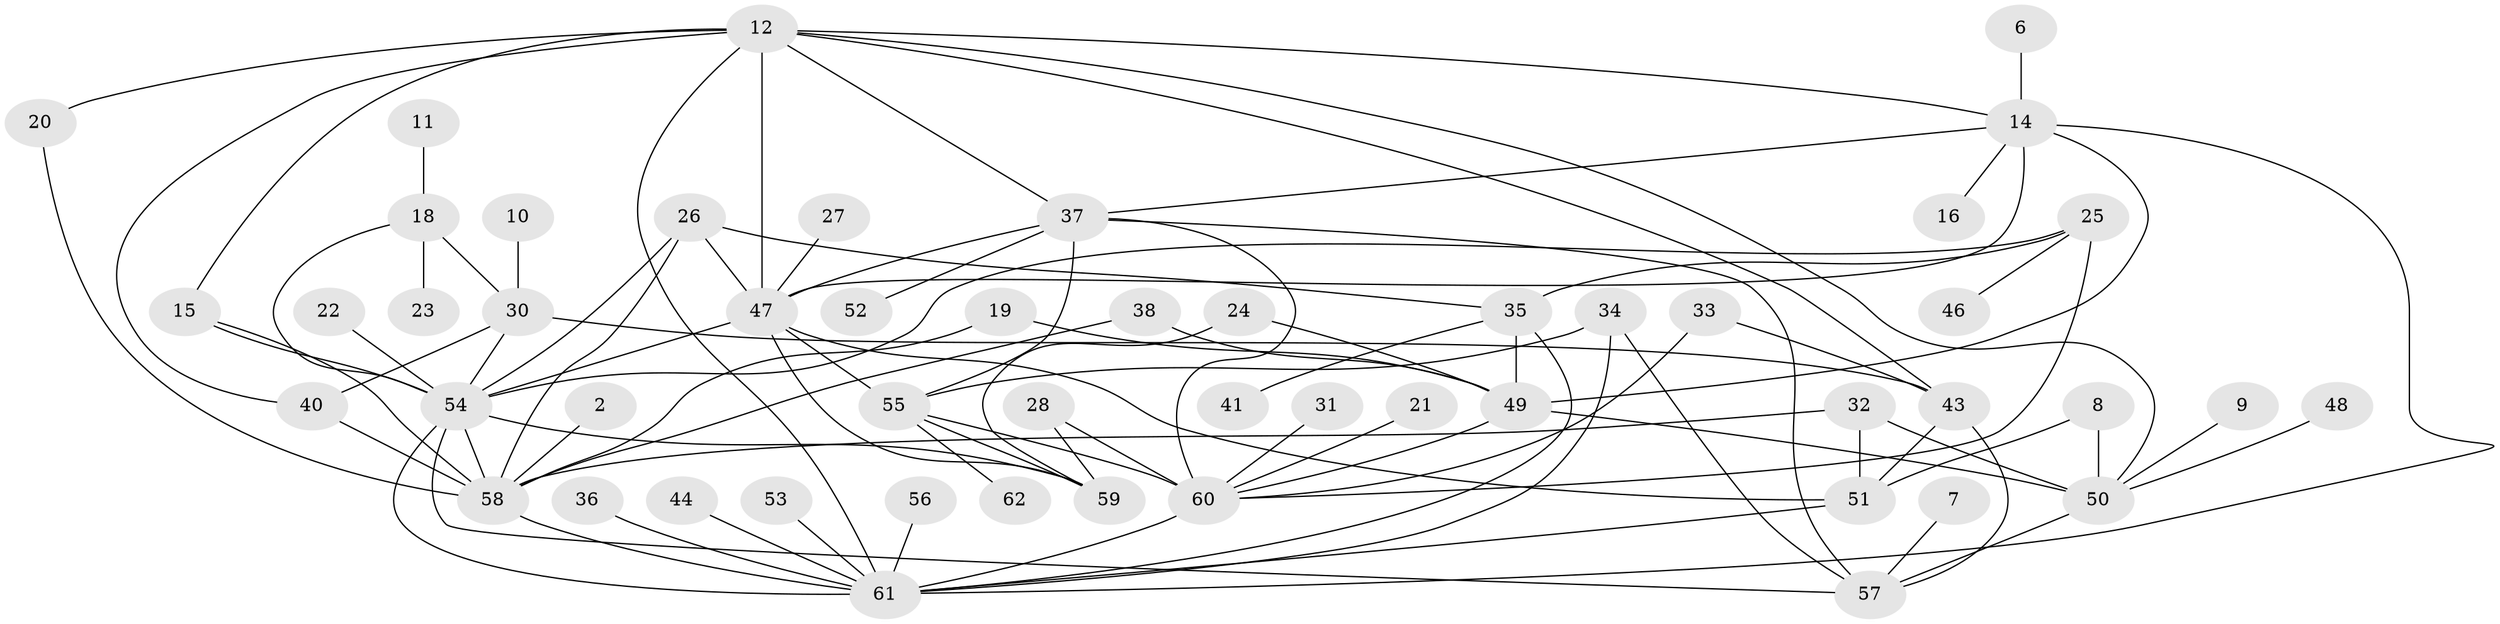 // original degree distribution, {2: 0.24390243902439024, 0: 0.08130081300813008, 4: 0.12195121951219512, 1: 0.2032520325203252, 3: 0.17886178861788618, 6: 0.056910569105691054, 5: 0.08943089430894309, 7: 0.016260162601626018, 8: 0.008130081300813009}
// Generated by graph-tools (version 1.1) at 2025/25/03/09/25 03:25:15]
// undirected, 52 vertices, 92 edges
graph export_dot {
graph [start="1"]
  node [color=gray90,style=filled];
  2;
  6;
  7;
  8;
  9;
  10;
  11;
  12;
  14;
  15;
  16;
  18;
  19;
  20;
  21;
  22;
  23;
  24;
  25;
  26;
  27;
  28;
  30;
  31;
  32;
  33;
  34;
  35;
  36;
  37;
  38;
  40;
  41;
  43;
  44;
  46;
  47;
  48;
  49;
  50;
  51;
  52;
  53;
  54;
  55;
  56;
  57;
  58;
  59;
  60;
  61;
  62;
  2 -- 58 [weight=1.0];
  6 -- 14 [weight=1.0];
  7 -- 57 [weight=1.0];
  8 -- 50 [weight=1.0];
  8 -- 51 [weight=1.0];
  9 -- 50 [weight=1.0];
  10 -- 30 [weight=1.0];
  11 -- 18 [weight=1.0];
  12 -- 14 [weight=1.0];
  12 -- 15 [weight=1.0];
  12 -- 20 [weight=1.0];
  12 -- 37 [weight=1.0];
  12 -- 40 [weight=1.0];
  12 -- 43 [weight=2.0];
  12 -- 47 [weight=2.0];
  12 -- 50 [weight=1.0];
  12 -- 61 [weight=1.0];
  14 -- 16 [weight=1.0];
  14 -- 37 [weight=1.0];
  14 -- 47 [weight=1.0];
  14 -- 49 [weight=2.0];
  14 -- 61 [weight=1.0];
  15 -- 54 [weight=1.0];
  15 -- 58 [weight=1.0];
  18 -- 23 [weight=1.0];
  18 -- 30 [weight=1.0];
  18 -- 54 [weight=1.0];
  19 -- 49 [weight=1.0];
  19 -- 58 [weight=1.0];
  20 -- 58 [weight=1.0];
  21 -- 60 [weight=1.0];
  22 -- 54 [weight=1.0];
  24 -- 49 [weight=1.0];
  24 -- 59 [weight=1.0];
  25 -- 35 [weight=1.0];
  25 -- 46 [weight=1.0];
  25 -- 54 [weight=1.0];
  25 -- 60 [weight=1.0];
  26 -- 35 [weight=1.0];
  26 -- 47 [weight=1.0];
  26 -- 54 [weight=1.0];
  26 -- 58 [weight=2.0];
  27 -- 47 [weight=1.0];
  28 -- 59 [weight=1.0];
  28 -- 60 [weight=3.0];
  30 -- 40 [weight=1.0];
  30 -- 43 [weight=1.0];
  30 -- 54 [weight=1.0];
  31 -- 60 [weight=2.0];
  32 -- 50 [weight=1.0];
  32 -- 51 [weight=1.0];
  32 -- 58 [weight=1.0];
  33 -- 43 [weight=1.0];
  33 -- 60 [weight=1.0];
  34 -- 55 [weight=1.0];
  34 -- 57 [weight=1.0];
  34 -- 61 [weight=1.0];
  35 -- 41 [weight=1.0];
  35 -- 49 [weight=2.0];
  35 -- 61 [weight=1.0];
  36 -- 61 [weight=1.0];
  37 -- 47 [weight=1.0];
  37 -- 52 [weight=1.0];
  37 -- 55 [weight=2.0];
  37 -- 57 [weight=1.0];
  37 -- 60 [weight=2.0];
  38 -- 49 [weight=1.0];
  38 -- 58 [weight=1.0];
  40 -- 58 [weight=1.0];
  43 -- 51 [weight=1.0];
  43 -- 57 [weight=1.0];
  44 -- 61 [weight=1.0];
  47 -- 51 [weight=1.0];
  47 -- 54 [weight=1.0];
  47 -- 55 [weight=1.0];
  47 -- 59 [weight=1.0];
  48 -- 50 [weight=1.0];
  49 -- 50 [weight=1.0];
  49 -- 60 [weight=1.0];
  50 -- 57 [weight=1.0];
  51 -- 61 [weight=2.0];
  53 -- 61 [weight=2.0];
  54 -- 57 [weight=1.0];
  54 -- 58 [weight=1.0];
  54 -- 59 [weight=1.0];
  54 -- 61 [weight=1.0];
  55 -- 59 [weight=1.0];
  55 -- 60 [weight=1.0];
  55 -- 62 [weight=1.0];
  56 -- 61 [weight=1.0];
  58 -- 61 [weight=1.0];
  60 -- 61 [weight=1.0];
}
